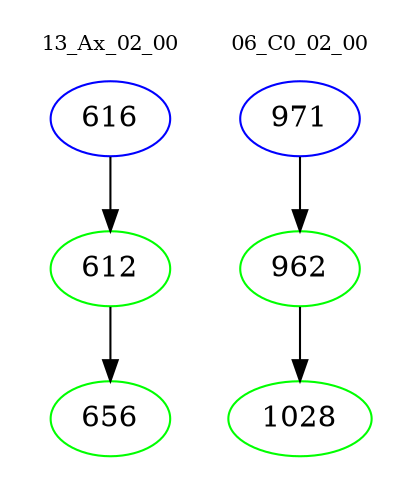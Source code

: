 digraph{
subgraph cluster_0 {
color = white
label = "13_Ax_02_00";
fontsize=10;
T0_616 [label="616", color="blue"]
T0_616 -> T0_612 [color="black"]
T0_612 [label="612", color="green"]
T0_612 -> T0_656 [color="black"]
T0_656 [label="656", color="green"]
}
subgraph cluster_1 {
color = white
label = "06_C0_02_00";
fontsize=10;
T1_971 [label="971", color="blue"]
T1_971 -> T1_962 [color="black"]
T1_962 [label="962", color="green"]
T1_962 -> T1_1028 [color="black"]
T1_1028 [label="1028", color="green"]
}
}
